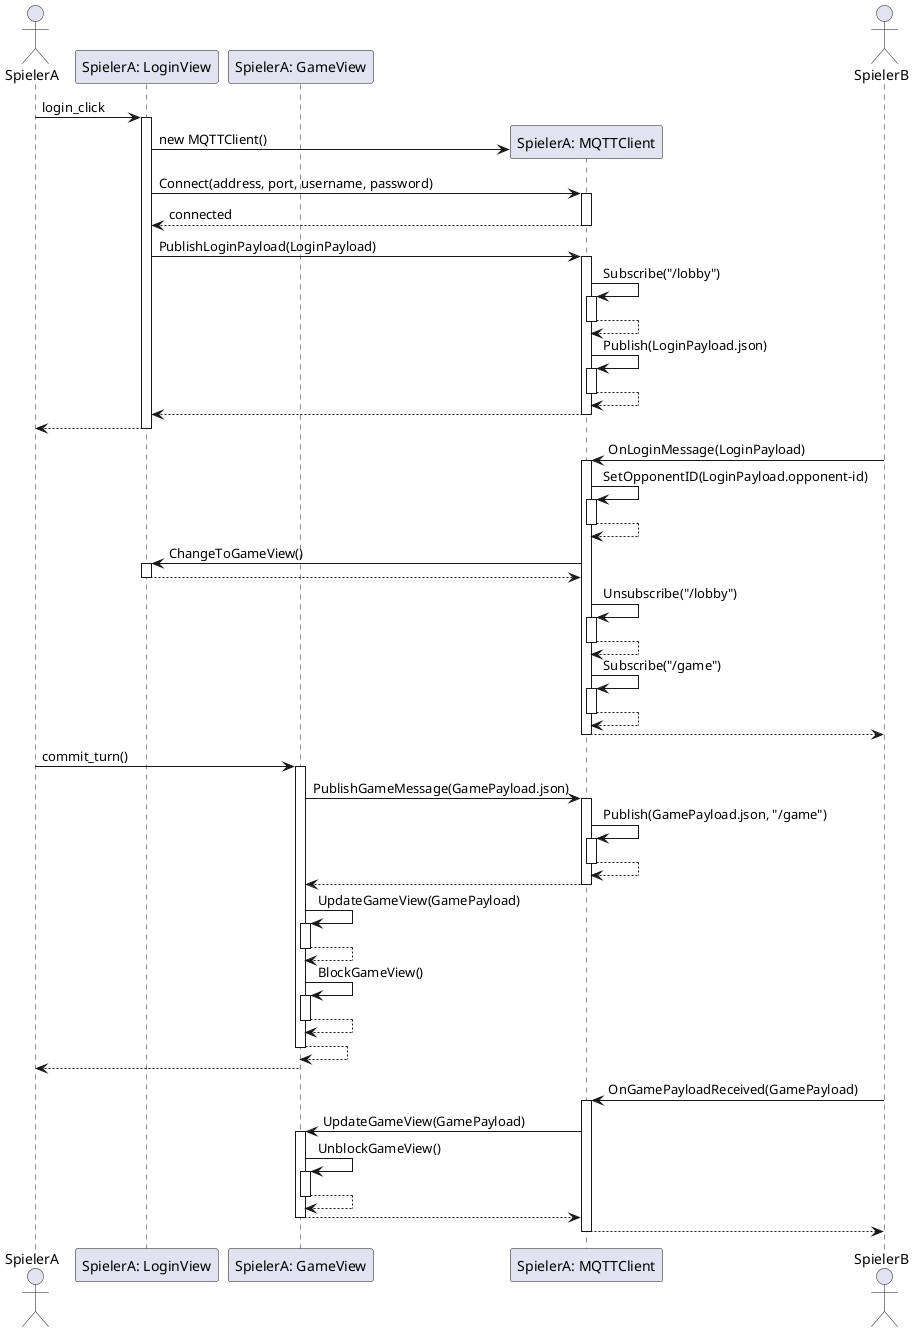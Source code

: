 @startuml
autoactivate on
actor SpielerA


participant LoginView as "SpielerA: LoginView"
participant GameView as "SpielerA: GameView"
participant MQTTClient as "SpielerA: MQTTClient"


SpielerA -> LoginView : login_click
LoginView -> MQTTClient** : new MQTTClient()
LoginView -> MQTTClient : Connect(address, port, username, password)
MQTTClient --> LoginView : connected
LoginView -> MQTTClient : PublishLoginPayload(LoginPayload)
MQTTClient -> MQTTClient : Subscribe("/lobby")
MQTTClient ---> MQTTClient 
MQTTClient -> MQTTClient : Publish(LoginPayload.json)
MQTTClient --> MQTTClient
MQTTClient --> LoginView
LoginView --> SpielerA 

actor SpielerB

SpielerB -> MQTTClient : OnLoginMessage(LoginPayload)
MQTTClient -> MQTTClient : SetOpponentID(LoginPayload.opponent-id)
MQTTClient --> MQTTClient
MQTTClient -> LoginView : ChangeToGameView()
MQTTClient <-- LoginView
MQTTClient -> MQTTClient : Unsubscribe("/lobby")
MQTTClient --> MQTTClient
MQTTClient -> MQTTClient : Subscribe("/game")
MQTTClient --> MQTTClient
SpielerB <-- MQTTClient

SpielerA -> GameView: commit_turn()
GameView -> MQTTClient: PublishGameMessage(GamePayload.json)
MQTTClient -> MQTTClient: Publish(GamePayload.json, "/game")
MQTTClient --> MQTTClient
MQTTClient --> GameView
GameView -> GameView: UpdateGameView(GamePayload)
GameView --> GameView
GameView -> GameView: BlockGameView()
GameView --> GameView
GameView --> GameView

SpielerA <-- GameView

SpielerB -> MQTTClient: OnGamePayloadReceived(GamePayload)
MQTTClient -> GameView: UpdateGameView(GamePayload)
GameView -> GameView: UnblockGameView()
GameView --> GameView
MQTTClient <-- GameView
MQTTClient --> SpielerB
@enduml
